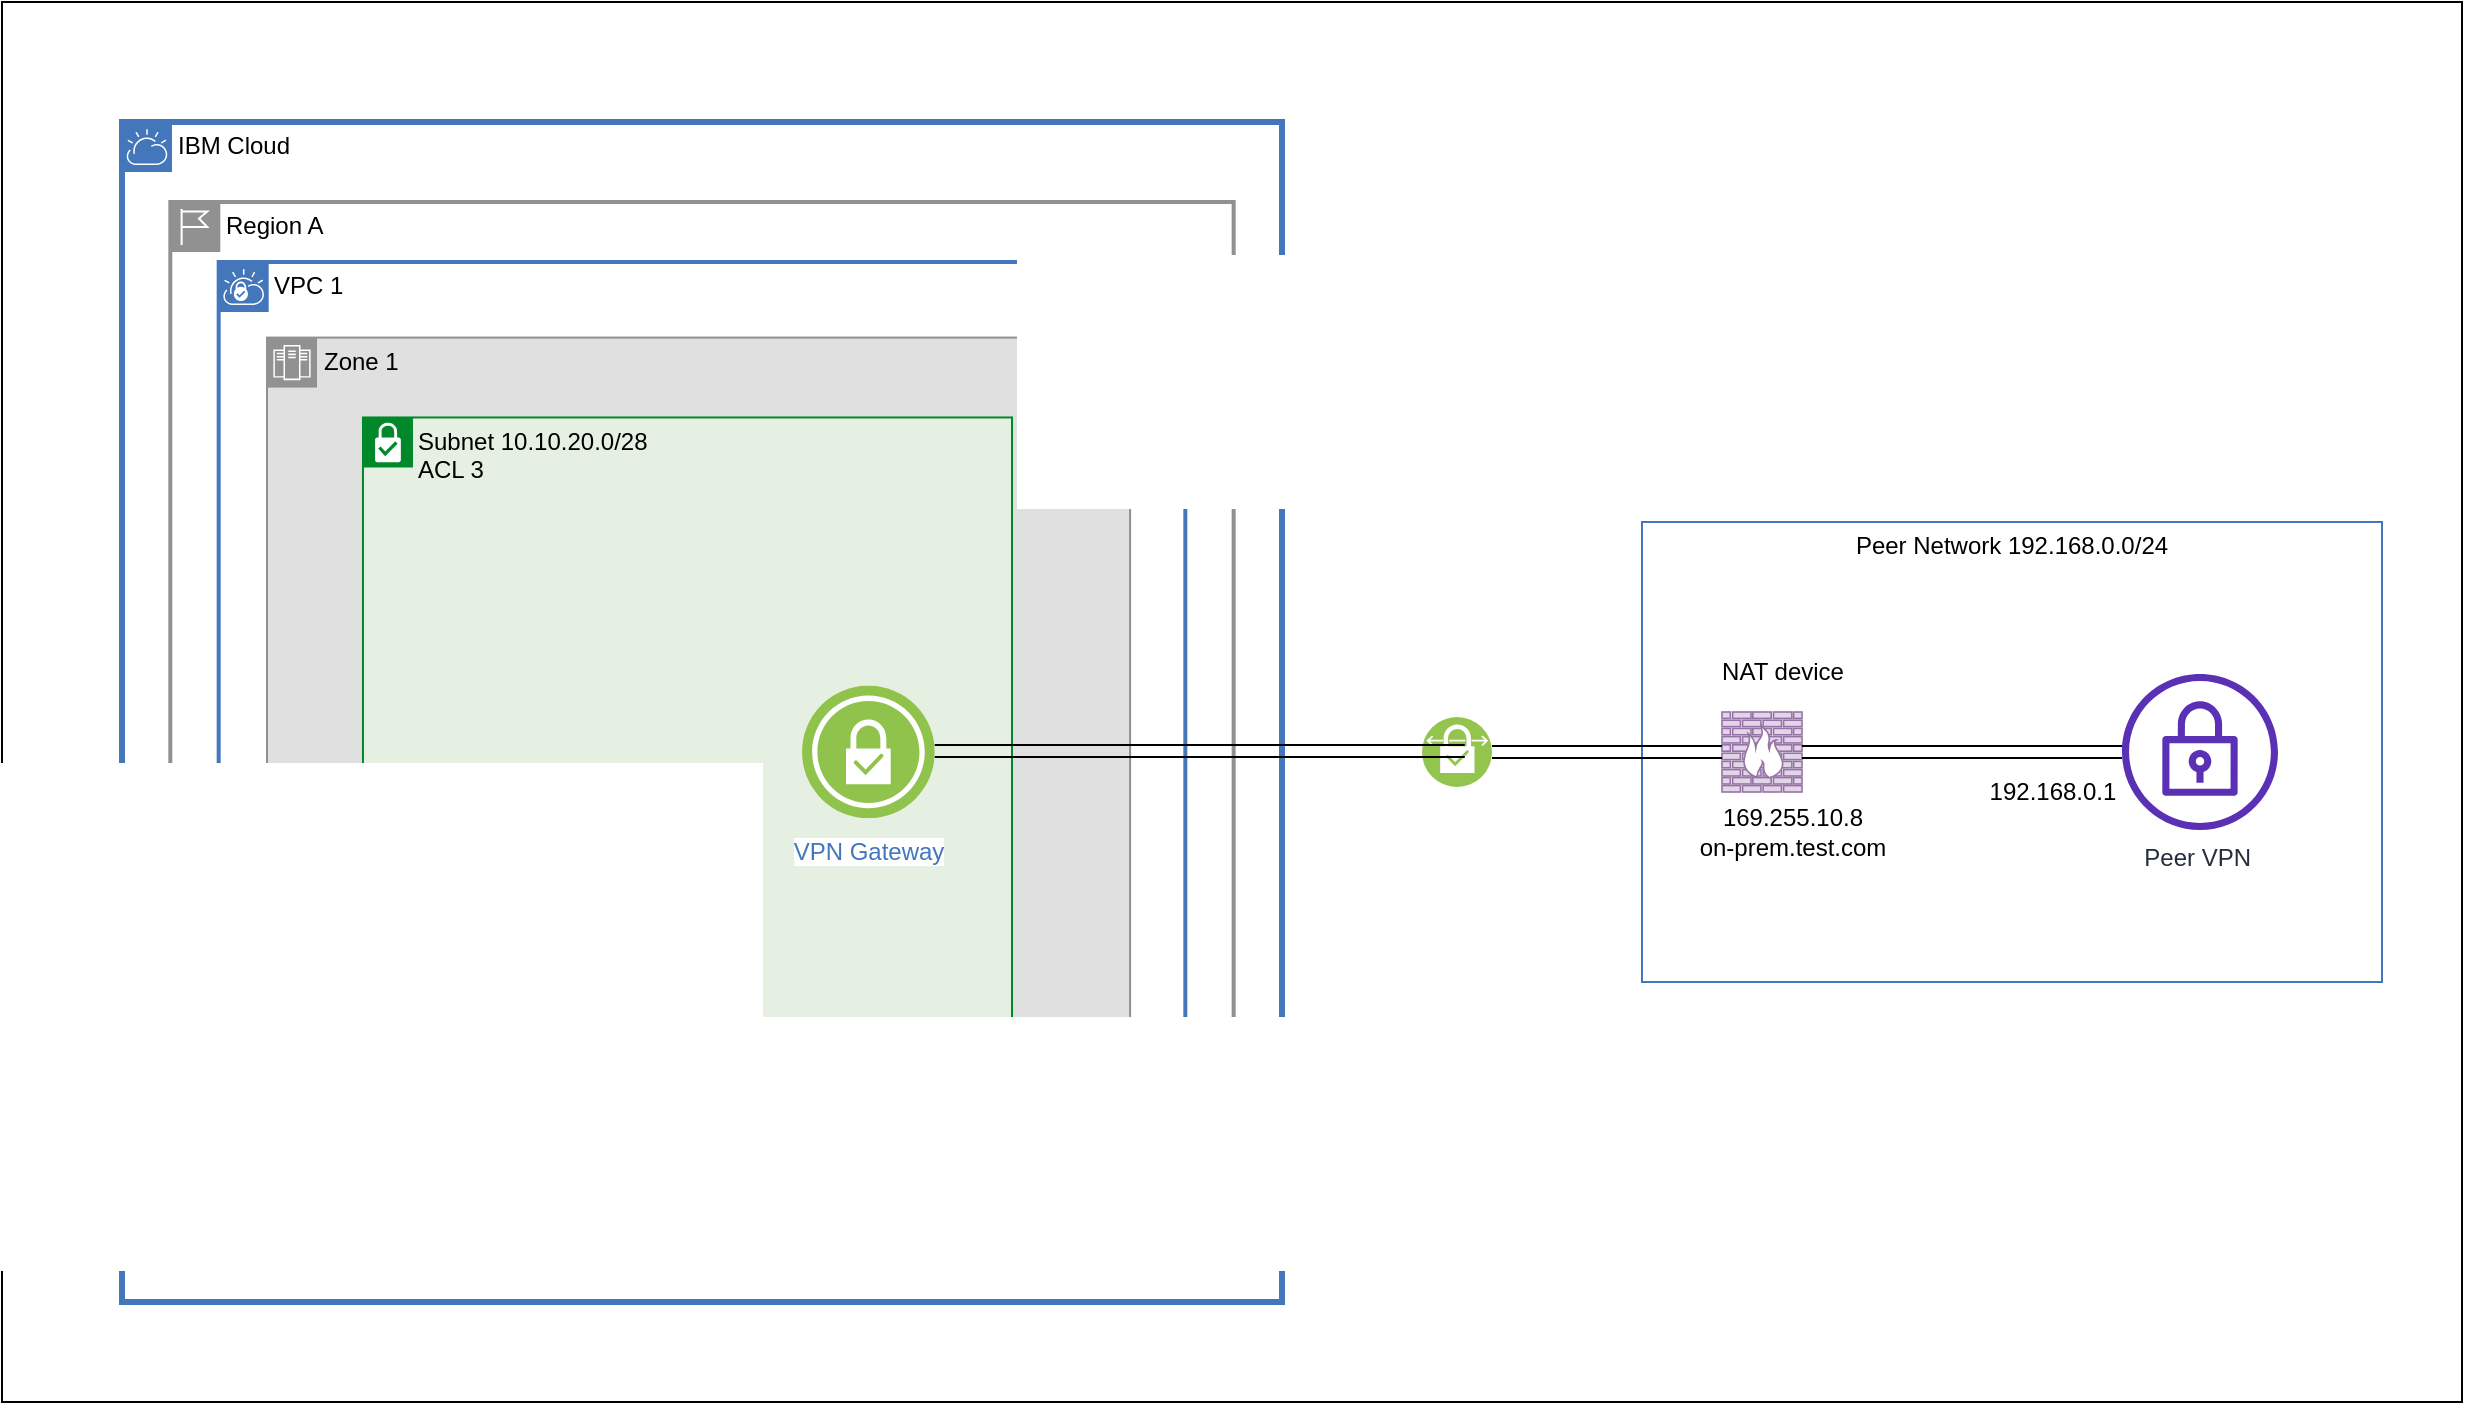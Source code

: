 <mxfile version="24.0.6" type="device">
  <diagram id="Ht1M8jgEwFfnCIfOTk4-" name="Page-1">
    <mxGraphModel dx="2595" dy="2364" grid="1" gridSize="10" guides="1" tooltips="1" connect="1" arrows="1" fold="1" page="1" pageScale="1" pageWidth="1169" pageHeight="827" math="0" shadow="0">
      <root>
        <mxCell id="0" />
        <mxCell id="1" parent="0" />
        <mxCell id="_c_h5klEpq9rhXISuvbN-33" value="" style="rounded=0;whiteSpace=wrap;html=1;labelBackgroundColor=none;fontColor=#000000;" parent="1" vertex="1">
          <mxGeometry x="-30" y="-850" width="1230" height="700" as="geometry" />
        </mxCell>
        <mxCell id="_c_h5klEpq9rhXISuvbN-18" value="Peer Network 192.168.0.0/24" style="fontStyle=0;verticalAlign=top;align=center;spacingTop=-2;fillColor=none;rounded=0;whiteSpace=wrap;html=1;strokeColor=#4376BB;strokeWidth=1;dashed=0;container=1;collapsible=0;expand=0;recursiveResize=0;" parent="1" vertex="1">
          <mxGeometry x="790" y="-590" width="370" height="230" as="geometry" />
        </mxCell>
        <mxCell id="_c_h5klEpq9rhXISuvbN-20" value="Peer VPN&amp;nbsp;" style="outlineConnect=0;fontColor=#232F3E;gradientColor=none;fillColor=#5A30B5;strokeColor=none;dashed=0;verticalLabelPosition=bottom;verticalAlign=top;align=center;html=1;fontSize=12;fontStyle=0;aspect=fixed;pointerEvents=1;shape=mxgraph.aws4.vpn_gateway;" parent="_c_h5klEpq9rhXISuvbN-18" vertex="1">
          <mxGeometry x="240" y="76" width="78" height="78" as="geometry" />
        </mxCell>
        <mxCell id="jj34MWY0AXloyqTfAjvP-5" value="" style="verticalAlign=top;verticalLabelPosition=bottom;labelPosition=center;align=center;html=1;outlineConnect=0;fillColor=#e1d5e7;strokeColor=#9673a6;gradientDirection=north;strokeWidth=2;shape=mxgraph.networks.firewall;" parent="_c_h5klEpq9rhXISuvbN-18" vertex="1">
          <mxGeometry x="40" y="95" width="40" height="40" as="geometry" />
        </mxCell>
        <mxCell id="jj34MWY0AXloyqTfAjvP-2" value="" style="shape=link;html=1;rounded=0;width=-6;" parent="_c_h5klEpq9rhXISuvbN-18" source="jj34MWY0AXloyqTfAjvP-5" target="_c_h5klEpq9rhXISuvbN-20" edge="1">
          <mxGeometry width="100" relative="1" as="geometry">
            <mxPoint x="-353.62" y="114.5" as="sourcePoint" />
            <mxPoint x="-253.62" y="114.5" as="targetPoint" />
          </mxGeometry>
        </mxCell>
        <mxCell id="jj34MWY0AXloyqTfAjvP-7" value="192.168.0.1" style="text;html=1;align=center;verticalAlign=middle;resizable=0;points=[];autosize=1;strokeColor=none;fillColor=none;" parent="_c_h5klEpq9rhXISuvbN-18" vertex="1">
          <mxGeometry x="160" y="120" width="90" height="30" as="geometry" />
        </mxCell>
        <mxCell id="jj34MWY0AXloyqTfAjvP-8" value="NAT device" style="text;html=1;align=center;verticalAlign=middle;resizable=0;points=[];autosize=1;strokeColor=none;fillColor=none;" parent="_c_h5klEpq9rhXISuvbN-18" vertex="1">
          <mxGeometry x="30" y="60" width="80" height="30" as="geometry" />
        </mxCell>
        <mxCell id="jj34MWY0AXloyqTfAjvP-9" value="169.255.10.8&lt;div&gt;on-prem.test.com&lt;/div&gt;" style="text;html=1;align=center;verticalAlign=middle;resizable=0;points=[];autosize=1;strokeColor=none;fillColor=none;" parent="_c_h5klEpq9rhXISuvbN-18" vertex="1">
          <mxGeometry x="15" y="135" width="120" height="40" as="geometry" />
        </mxCell>
        <mxCell id="_c_h5klEpq9rhXISuvbN-24" value="" style="group" parent="1" vertex="1" connectable="0">
          <mxGeometry x="180" y="-790" width="580" height="590" as="geometry" />
        </mxCell>
        <mxCell id="_c_h5klEpq9rhXISuvbN-23" value="" style="group" parent="_c_h5klEpq9rhXISuvbN-24" vertex="1" connectable="0">
          <mxGeometry x="-150" width="685" height="590" as="geometry" />
        </mxCell>
        <mxCell id="_c_h5klEpq9rhXISuvbN-1" value="IBM Cloud" style="shape=mxgraph.ibm.box;prType=cloud;fontStyle=0;verticalAlign=top;align=left;spacingLeft=32;spacingTop=4;fillColor=none;rounded=0;whiteSpace=wrap;html=1;strokeColor=#4376BB;strokeWidth=3;dashed=0;container=0;spacing=-4;collapsible=0;expand=0;recursiveResize=0;" parent="_c_h5klEpq9rhXISuvbN-23" vertex="1">
          <mxGeometry width="580" height="590" as="geometry" />
        </mxCell>
        <mxCell id="_c_h5klEpq9rhXISuvbN-2" value="Region A" style="shape=mxgraph.ibm.box;prType=region;fontStyle=0;verticalAlign=top;align=left;spacingLeft=32;spacingTop=4;fillColor=none;rounded=0;whiteSpace=wrap;html=1;strokeColor=#919191;strokeWidth=2;dashed=0;container=1;spacing=-4;collapsible=0;expand=0;recursiveResize=0;" parent="_c_h5klEpq9rhXISuvbN-23" vertex="1">
          <mxGeometry x="24.167" y="40" width="531.667" height="530" as="geometry" />
        </mxCell>
        <mxCell id="_c_h5klEpq9rhXISuvbN-3" value="VPC 1" style="shape=mxgraph.ibm.box;prType=vpc;fontStyle=0;verticalAlign=top;align=left;spacingLeft=32;spacingTop=4;fillColor=none;rounded=0;whiteSpace=wrap;html=1;strokeColor=#4376BB;strokeWidth=2;dashed=0;container=1;spacing=-4;collapsible=0;expand=0;recursiveResize=0;" parent="_c_h5klEpq9rhXISuvbN-2" vertex="1">
          <mxGeometry x="24.167" y="30" width="483.333" height="480" as="geometry" />
        </mxCell>
        <mxCell id="_c_h5klEpq9rhXISuvbN-4" value="Zone 1" style="shape=mxgraph.ibm.box;prType=zone;fontStyle=0;verticalAlign=top;align=left;spacingLeft=32;spacingTop=4;fillColor=#E0E0E0;rounded=0;whiteSpace=wrap;html=1;strokeColor=#919191;strokeWidth=1;dashed=0;container=0;spacing=-4;collapsible=0;expand=0;recursiveResize=0;" parent="_c_h5klEpq9rhXISuvbN-3" vertex="1">
          <mxGeometry x="24.167" y="37.792" width="431.548" height="425.78" as="geometry" />
        </mxCell>
        <mxCell id="_c_h5klEpq9rhXISuvbN-6" value="Subnet 10.10.20.0/28&lt;br&gt;ACL 3" style="shape=mxgraph.ibm.box;prType=subnet;fontStyle=0;verticalAlign=top;align=left;spacingLeft=32;spacingTop=4;fillColor=#E6F0E2;rounded=0;whiteSpace=wrap;html=1;strokeColor=#00882B;strokeWidth=1;dashed=0;container=1;spacing=-4;collapsible=0;expand=0;recursiveResize=0;" parent="_c_h5klEpq9rhXISuvbN-3" vertex="1">
          <mxGeometry x="72.15" y="77.74" width="324.52" height="345.89" as="geometry" />
        </mxCell>
        <mxCell id="_c_h5klEpq9rhXISuvbN-8" value="VPN Gateway" style="aspect=fixed;perimeter=ellipsePerimeter;html=1;align=center;shadow=0;dashed=0;fontColor=#4277BB;labelBackgroundColor=none;fontSize=12;spacingTop=3;image;image=img/lib/ibm/vpc/VPNGateway.svg;" parent="_c_h5klEpq9rhXISuvbN-23" vertex="1">
          <mxGeometry x="340.003" y="281.809" width="66.375" height="66.375" as="geometry" />
        </mxCell>
        <mxCell id="jj34MWY0AXloyqTfAjvP-1" value="" style="image;aspect=fixed;perimeter=ellipsePerimeter;html=1;align=center;shadow=0;dashed=0;fontColor=#4277BB;labelBackgroundColor=default;fontSize=12;spacingTop=3;image=img/lib/ibm/vpc/VPNConnection.svg;" parent="_c_h5klEpq9rhXISuvbN-23" vertex="1">
          <mxGeometry x="650" y="297.5" width="35" height="35" as="geometry" />
        </mxCell>
        <mxCell id="jj34MWY0AXloyqTfAjvP-4" value="" style="shape=link;html=1;rounded=0;width=-6;" parent="_c_h5klEpq9rhXISuvbN-23" edge="1">
          <mxGeometry width="100" relative="1" as="geometry">
            <mxPoint x="406.38" y="314.5" as="sourcePoint" />
            <mxPoint x="671.38" y="314.5" as="targetPoint" />
          </mxGeometry>
        </mxCell>
        <mxCell id="jj34MWY0AXloyqTfAjvP-6" value="" style="shape=link;html=1;rounded=0;width=-6;" parent="1" source="jj34MWY0AXloyqTfAjvP-1" target="jj34MWY0AXloyqTfAjvP-5" edge="1">
          <mxGeometry width="100" relative="1" as="geometry">
            <mxPoint x="715" y="-475" as="sourcePoint" />
            <mxPoint x="980" y="-475" as="targetPoint" />
          </mxGeometry>
        </mxCell>
      </root>
    </mxGraphModel>
  </diagram>
</mxfile>
